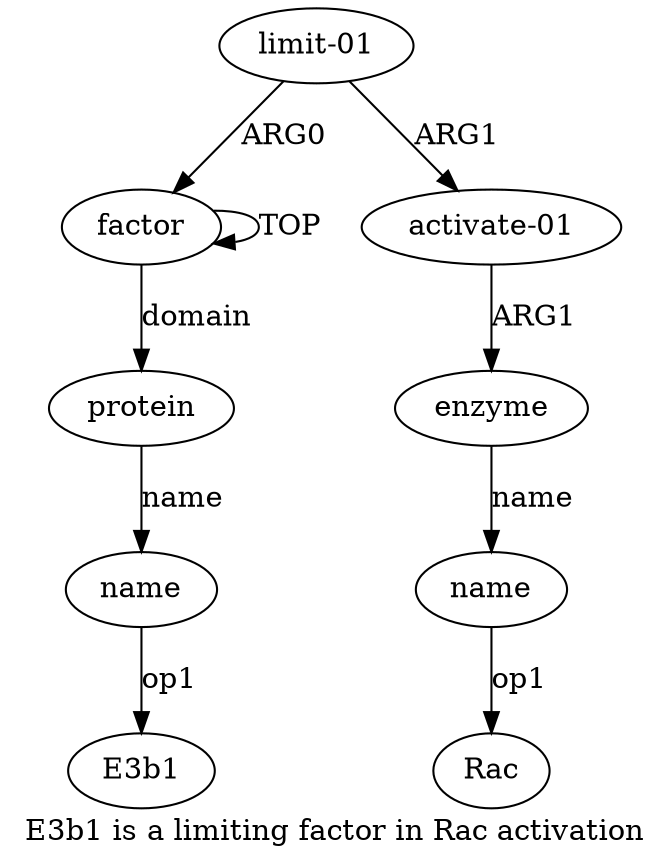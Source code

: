 digraph  {
	graph [label="E3b1 is a limiting factor in Rac activation"];
	node [label="\N"];
	"a4 Rac"	 [color=black,
		gold_ind=-1,
		gold_label=Rac,
		label=Rac,
		test_ind=-1,
		test_label=Rac];
	"a6 E3b1"	 [color=black,
		gold_ind=-1,
		gold_label=E3b1,
		label=E3b1,
		test_ind=-1,
		test_label=E3b1];
	a1	 [color=black,
		gold_ind=1,
		gold_label="limit-01",
		label="limit-01",
		test_ind=1,
		test_label="limit-01"];
	a0	 [color=black,
		gold_ind=0,
		gold_label=factor,
		label=factor,
		test_ind=0,
		test_label=factor];
	a1 -> a0 [key=0,
	color=black,
	gold_label=ARG0,
	label=ARG0,
	test_label=ARG0];
a2 [color=black,
	gold_ind=2,
	gold_label="activate-01",
	label="activate-01",
	test_ind=2,
	test_label="activate-01"];
a1 -> a2 [key=0,
color=black,
gold_label=ARG1,
label=ARG1,
test_label=ARG1];
a0 -> a0 [key=0,
color=black,
gold_label=TOP,
label=TOP,
test_label=TOP];
a5 [color=black,
gold_ind=5,
gold_label=protein,
label=protein,
test_ind=5,
test_label=protein];
a0 -> a5 [key=0,
color=black,
gold_label=domain,
label=domain,
test_label=domain];
a3 [color=black,
gold_ind=3,
gold_label=enzyme,
label=enzyme,
test_ind=3,
test_label=enzyme];
a4 [color=black,
gold_ind=4,
gold_label=name,
label=name,
test_ind=4,
test_label=name];
a3 -> a4 [key=0,
color=black,
gold_label=name,
label=name,
test_label=name];
a2 -> a3 [key=0,
color=black,
gold_label=ARG1,
label=ARG1,
test_label=ARG1];
a6 [color=black,
gold_ind=6,
gold_label=name,
label=name,
test_ind=6,
test_label=name];
a5 -> a6 [key=0,
color=black,
gold_label=name,
label=name,
test_label=name];
a4 -> "a4 Rac" [key=0,
color=black,
gold_label=op1,
label=op1,
test_label=op1];
a6 -> "a6 E3b1" [key=0,
color=black,
gold_label=op1,
label=op1,
test_label=op1];
}
